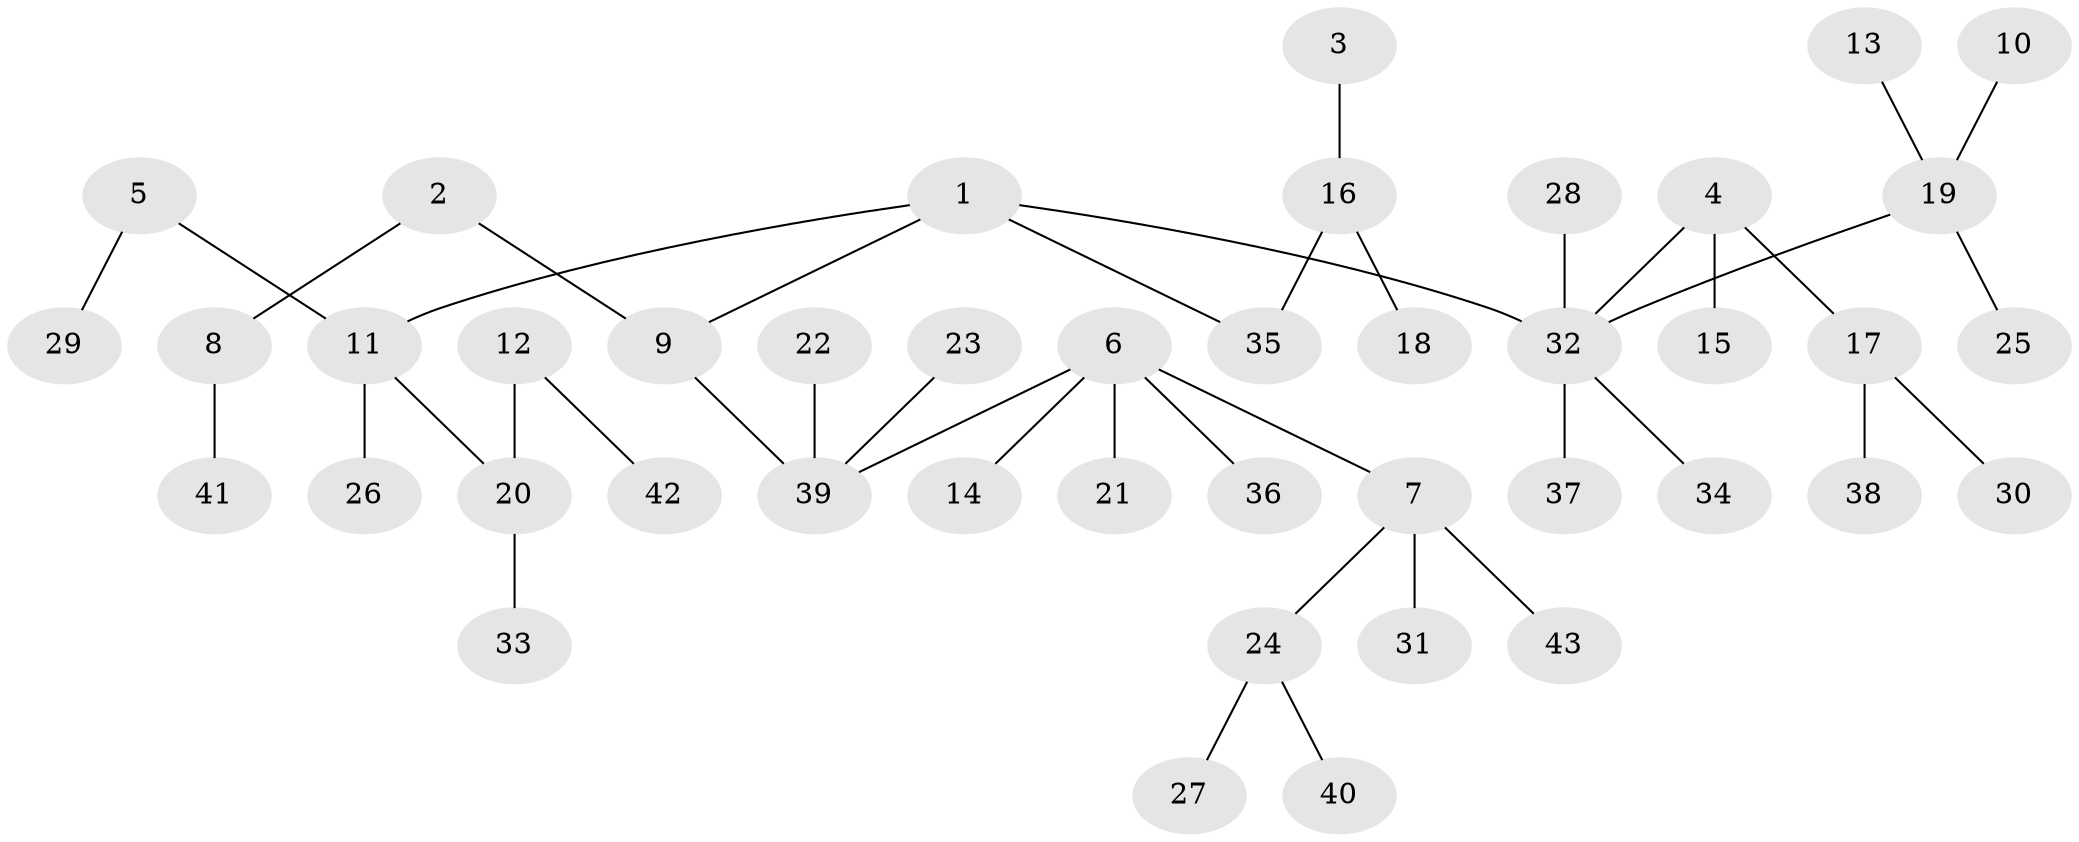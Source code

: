 // original degree distribution, {4: 0.06976744186046512, 5: 0.046511627906976744, 2: 0.20930232558139536, 6: 0.011627906976744186, 3: 0.11627906976744186, 8: 0.011627906976744186, 1: 0.5348837209302325}
// Generated by graph-tools (version 1.1) at 2025/02/03/09/25 03:02:30]
// undirected, 43 vertices, 42 edges
graph export_dot {
graph [start="1"]
  node [color=gray90,style=filled];
  1;
  2;
  3;
  4;
  5;
  6;
  7;
  8;
  9;
  10;
  11;
  12;
  13;
  14;
  15;
  16;
  17;
  18;
  19;
  20;
  21;
  22;
  23;
  24;
  25;
  26;
  27;
  28;
  29;
  30;
  31;
  32;
  33;
  34;
  35;
  36;
  37;
  38;
  39;
  40;
  41;
  42;
  43;
  1 -- 9 [weight=1.0];
  1 -- 11 [weight=1.0];
  1 -- 32 [weight=1.0];
  1 -- 35 [weight=1.0];
  2 -- 8 [weight=1.0];
  2 -- 9 [weight=1.0];
  3 -- 16 [weight=1.0];
  4 -- 15 [weight=1.0];
  4 -- 17 [weight=1.0];
  4 -- 32 [weight=1.0];
  5 -- 11 [weight=1.0];
  5 -- 29 [weight=1.0];
  6 -- 7 [weight=1.0];
  6 -- 14 [weight=1.0];
  6 -- 21 [weight=1.0];
  6 -- 36 [weight=1.0];
  6 -- 39 [weight=1.0];
  7 -- 24 [weight=1.0];
  7 -- 31 [weight=1.0];
  7 -- 43 [weight=1.0];
  8 -- 41 [weight=1.0];
  9 -- 39 [weight=1.0];
  10 -- 19 [weight=1.0];
  11 -- 20 [weight=1.0];
  11 -- 26 [weight=1.0];
  12 -- 20 [weight=1.0];
  12 -- 42 [weight=1.0];
  13 -- 19 [weight=1.0];
  16 -- 18 [weight=1.0];
  16 -- 35 [weight=1.0];
  17 -- 30 [weight=1.0];
  17 -- 38 [weight=1.0];
  19 -- 25 [weight=1.0];
  19 -- 32 [weight=1.0];
  20 -- 33 [weight=1.0];
  22 -- 39 [weight=1.0];
  23 -- 39 [weight=1.0];
  24 -- 27 [weight=1.0];
  24 -- 40 [weight=1.0];
  28 -- 32 [weight=1.0];
  32 -- 34 [weight=1.0];
  32 -- 37 [weight=1.0];
}
